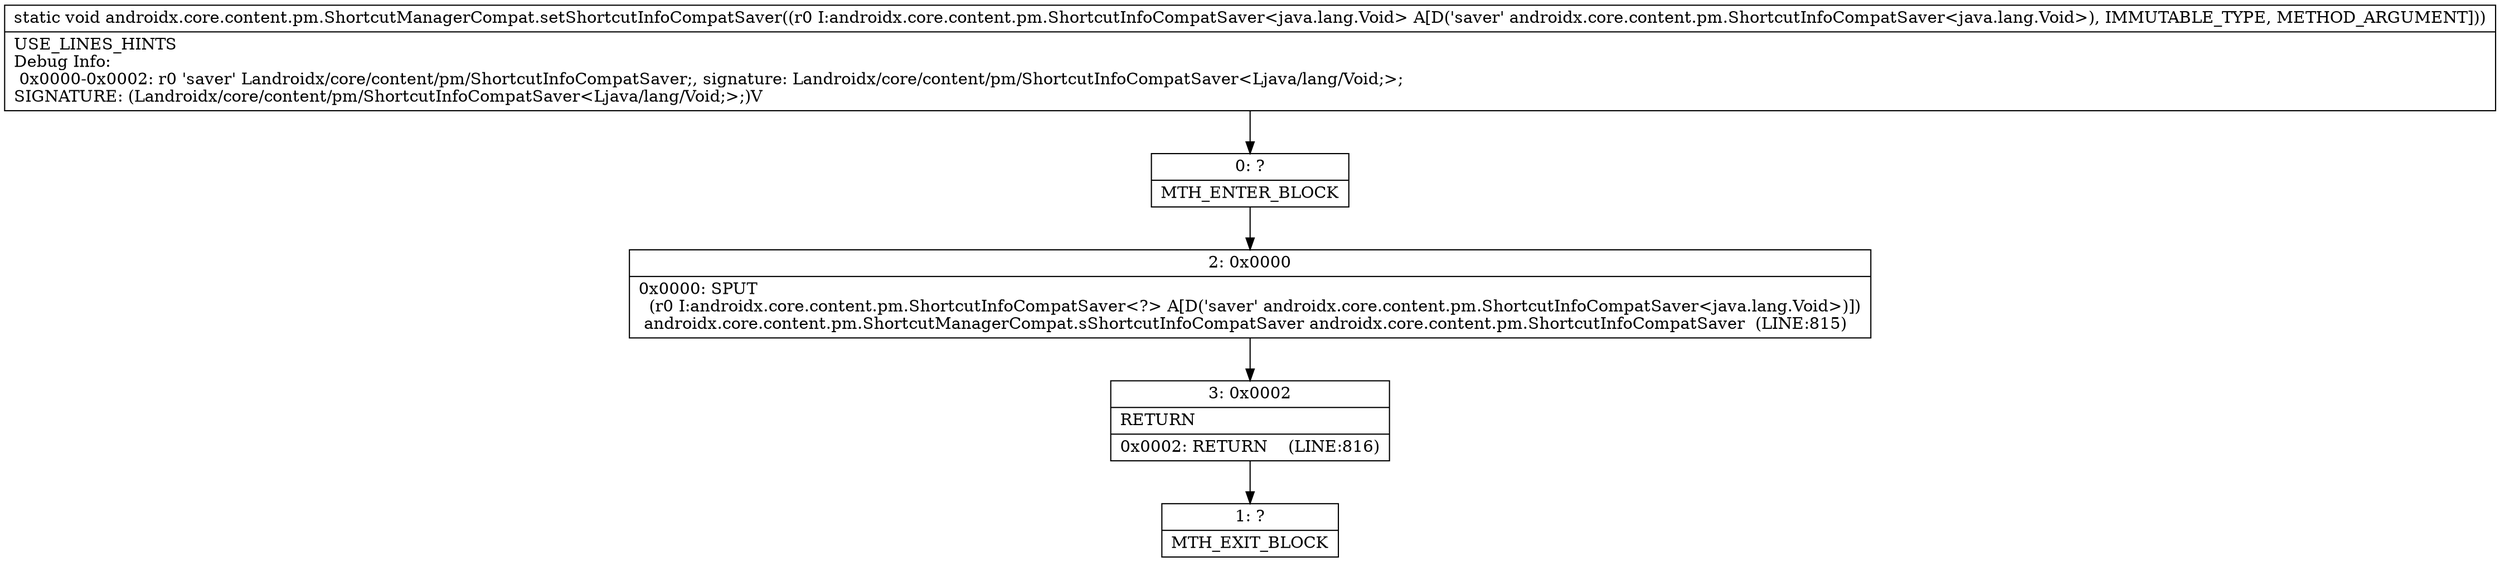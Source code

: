 digraph "CFG forandroidx.core.content.pm.ShortcutManagerCompat.setShortcutInfoCompatSaver(Landroidx\/core\/content\/pm\/ShortcutInfoCompatSaver;)V" {
Node_0 [shape=record,label="{0\:\ ?|MTH_ENTER_BLOCK\l}"];
Node_2 [shape=record,label="{2\:\ 0x0000|0x0000: SPUT  \l  (r0 I:androidx.core.content.pm.ShortcutInfoCompatSaver\<?\> A[D('saver' androidx.core.content.pm.ShortcutInfoCompatSaver\<java.lang.Void\>)])\l androidx.core.content.pm.ShortcutManagerCompat.sShortcutInfoCompatSaver androidx.core.content.pm.ShortcutInfoCompatSaver  (LINE:815)\l}"];
Node_3 [shape=record,label="{3\:\ 0x0002|RETURN\l|0x0002: RETURN    (LINE:816)\l}"];
Node_1 [shape=record,label="{1\:\ ?|MTH_EXIT_BLOCK\l}"];
MethodNode[shape=record,label="{static void androidx.core.content.pm.ShortcutManagerCompat.setShortcutInfoCompatSaver((r0 I:androidx.core.content.pm.ShortcutInfoCompatSaver\<java.lang.Void\> A[D('saver' androidx.core.content.pm.ShortcutInfoCompatSaver\<java.lang.Void\>), IMMUTABLE_TYPE, METHOD_ARGUMENT]))  | USE_LINES_HINTS\lDebug Info:\l  0x0000\-0x0002: r0 'saver' Landroidx\/core\/content\/pm\/ShortcutInfoCompatSaver;, signature: Landroidx\/core\/content\/pm\/ShortcutInfoCompatSaver\<Ljava\/lang\/Void;\>;\lSIGNATURE: (Landroidx\/core\/content\/pm\/ShortcutInfoCompatSaver\<Ljava\/lang\/Void;\>;)V\l}"];
MethodNode -> Node_0;Node_0 -> Node_2;
Node_2 -> Node_3;
Node_3 -> Node_1;
}

